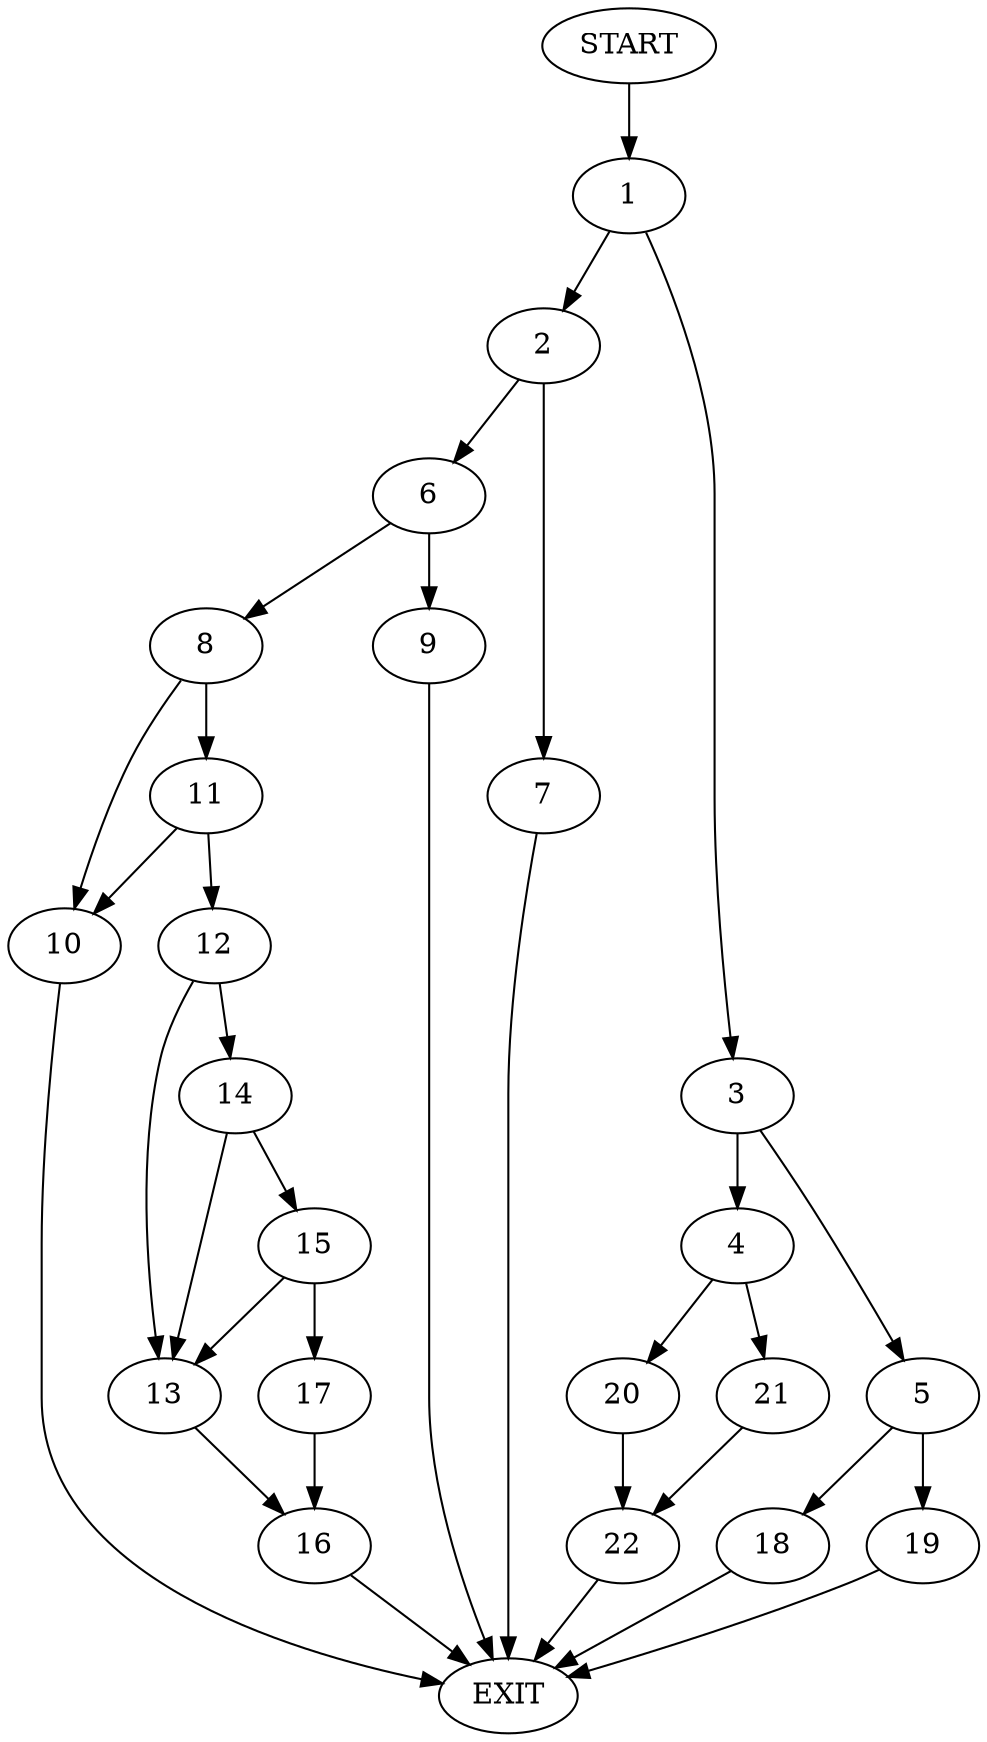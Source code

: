 digraph {
0 [label="START"]
23 [label="EXIT"]
0 -> 1
1 -> 2
1 -> 3
3 -> 4
3 -> 5
2 -> 6
2 -> 7
6 -> 8
6 -> 9
7 -> 23
8 -> 10
8 -> 11
9 -> 23
11 -> 10
11 -> 12
10 -> 23
12 -> 13
12 -> 14
14 -> 13
14 -> 15
13 -> 16
15 -> 17
15 -> 13
17 -> 16
16 -> 23
5 -> 18
5 -> 19
4 -> 20
4 -> 21
20 -> 22
21 -> 22
22 -> 23
19 -> 23
18 -> 23
}
